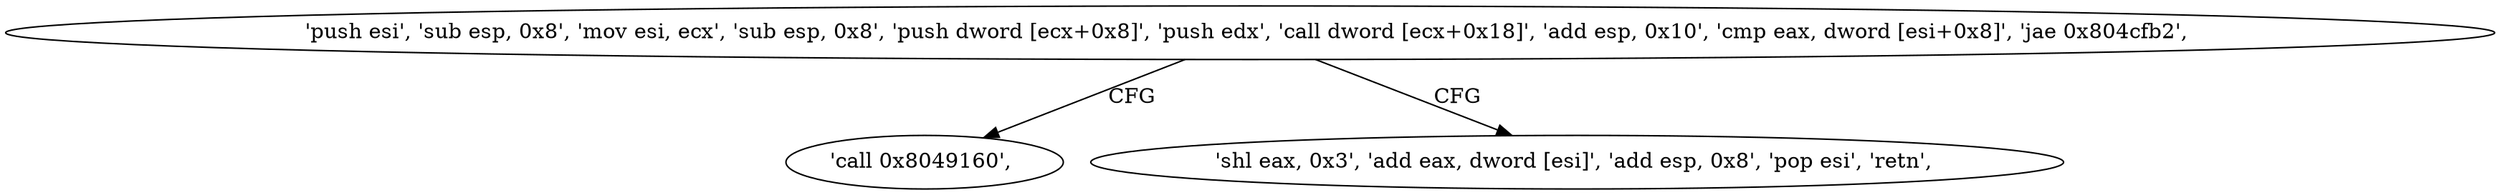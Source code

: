 digraph "func" {
"134533008" [label = "'push esi', 'sub esp, 0x8', 'mov esi, ecx', 'sub esp, 0x8', 'push dword [ecx+0x8]', 'push edx', 'call dword [ecx+0x18]', 'add esp, 0x10', 'cmp eax, dword [esi+0x8]', 'jae 0x804cfb2', " ]
"134533042" [label = "'call 0x8049160', " ]
"134533032" [label = "'shl eax, 0x3', 'add eax, dword [esi]', 'add esp, 0x8', 'pop esi', 'retn', " ]
"134533008" -> "134533042" [ label = "CFG" ]
"134533008" -> "134533032" [ label = "CFG" ]
}
